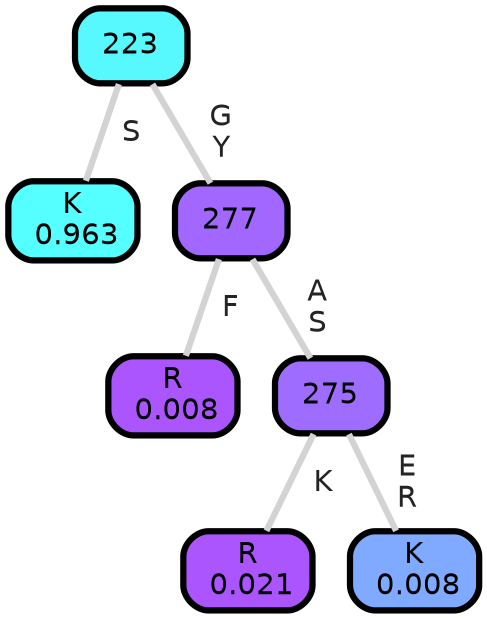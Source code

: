 graph Tree {
node [shape=box, style="filled, rounded",color="black",penwidth="3",fontcolor="black",                 fontname=helvetica] ;
graph [ranksep="0 equally", splines=straight,                 bgcolor=transparent, dpi=200] ;
edge [fontname=helvetica, fontweight=bold,fontcolor=grey14,color=lightgray] ;
0 [label="K
 0.963", fillcolor="#55ffff"] ;
1 [label="223", fillcolor="#57f9ff"] ;
2 [label="R
 0.008", fillcolor="#ab55ff"] ;
3 [label="277", fillcolor="#a167ff"] ;
4 [label="R
 0.021", fillcolor="#ab55ff"] ;
5 [label="275", fillcolor="#9e6dff"] ;
6 [label="K
 0.008", fillcolor="#80aaff"] ;
1 -- 0 [label=" S",penwidth=3] ;
1 -- 3 [label=" G\n Y",penwidth=3] ;
3 -- 2 [label=" F",penwidth=3] ;
3 -- 5 [label=" A\n S",penwidth=3] ;
5 -- 4 [label=" K",penwidth=3] ;
5 -- 6 [label=" E\n R",penwidth=3] ;
{rank = same;}}
